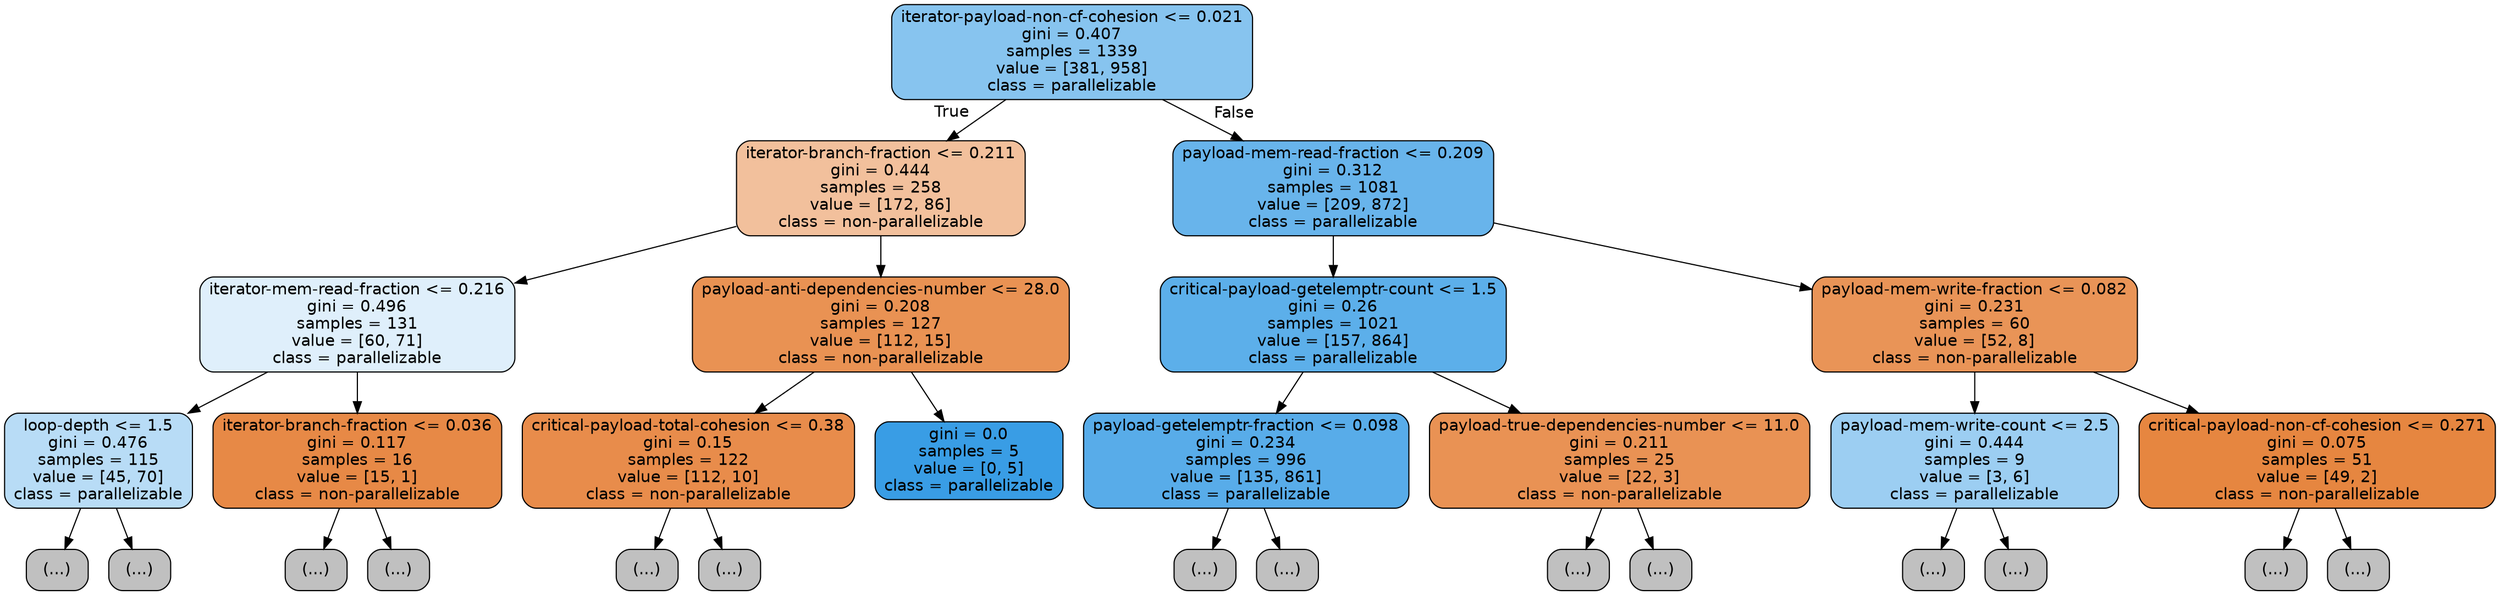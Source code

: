 digraph Tree {
node [shape=box, style="filled, rounded", color="black", fontname=helvetica] ;
edge [fontname=helvetica] ;
0 [label="iterator-payload-non-cf-cohesion <= 0.021\ngini = 0.407\nsamples = 1339\nvalue = [381, 958]\nclass = parallelizable", fillcolor="#399de59a"] ;
1 [label="iterator-branch-fraction <= 0.211\ngini = 0.444\nsamples = 258\nvalue = [172, 86]\nclass = non-parallelizable", fillcolor="#e581397f"] ;
0 -> 1 [labeldistance=2.5, labelangle=45, headlabel="True"] ;
2 [label="iterator-mem-read-fraction <= 0.216\ngini = 0.496\nsamples = 131\nvalue = [60, 71]\nclass = parallelizable", fillcolor="#399de528"] ;
1 -> 2 ;
3 [label="loop-depth <= 1.5\ngini = 0.476\nsamples = 115\nvalue = [45, 70]\nclass = parallelizable", fillcolor="#399de55b"] ;
2 -> 3 ;
4 [label="(...)", fillcolor="#C0C0C0"] ;
3 -> 4 ;
19 [label="(...)", fillcolor="#C0C0C0"] ;
3 -> 19 ;
34 [label="iterator-branch-fraction <= 0.036\ngini = 0.117\nsamples = 16\nvalue = [15, 1]\nclass = non-parallelizable", fillcolor="#e58139ee"] ;
2 -> 34 ;
35 [label="(...)", fillcolor="#C0C0C0"] ;
34 -> 35 ;
36 [label="(...)", fillcolor="#C0C0C0"] ;
34 -> 36 ;
37 [label="payload-anti-dependencies-number <= 28.0\ngini = 0.208\nsamples = 127\nvalue = [112, 15]\nclass = non-parallelizable", fillcolor="#e58139dd"] ;
1 -> 37 ;
38 [label="critical-payload-total-cohesion <= 0.38\ngini = 0.15\nsamples = 122\nvalue = [112, 10]\nclass = non-parallelizable", fillcolor="#e58139e8"] ;
37 -> 38 ;
39 [label="(...)", fillcolor="#C0C0C0"] ;
38 -> 39 ;
46 [label="(...)", fillcolor="#C0C0C0"] ;
38 -> 46 ;
55 [label="gini = 0.0\nsamples = 5\nvalue = [0, 5]\nclass = parallelizable", fillcolor="#399de5ff"] ;
37 -> 55 ;
56 [label="payload-mem-read-fraction <= 0.209\ngini = 0.312\nsamples = 1081\nvalue = [209, 872]\nclass = parallelizable", fillcolor="#399de5c2"] ;
0 -> 56 [labeldistance=2.5, labelangle=-45, headlabel="False"] ;
57 [label="critical-payload-getelemptr-count <= 1.5\ngini = 0.26\nsamples = 1021\nvalue = [157, 864]\nclass = parallelizable", fillcolor="#399de5d1"] ;
56 -> 57 ;
58 [label="payload-getelemptr-fraction <= 0.098\ngini = 0.234\nsamples = 996\nvalue = [135, 861]\nclass = parallelizable", fillcolor="#399de5d7"] ;
57 -> 58 ;
59 [label="(...)", fillcolor="#C0C0C0"] ;
58 -> 59 ;
60 [label="(...)", fillcolor="#C0C0C0"] ;
58 -> 60 ;
193 [label="payload-true-dependencies-number <= 11.0\ngini = 0.211\nsamples = 25\nvalue = [22, 3]\nclass = non-parallelizable", fillcolor="#e58139dc"] ;
57 -> 193 ;
194 [label="(...)", fillcolor="#C0C0C0"] ;
193 -> 194 ;
195 [label="(...)", fillcolor="#C0C0C0"] ;
193 -> 195 ;
198 [label="payload-mem-write-fraction <= 0.082\ngini = 0.231\nsamples = 60\nvalue = [52, 8]\nclass = non-parallelizable", fillcolor="#e58139d8"] ;
56 -> 198 ;
199 [label="payload-mem-write-count <= 2.5\ngini = 0.444\nsamples = 9\nvalue = [3, 6]\nclass = parallelizable", fillcolor="#399de57f"] ;
198 -> 199 ;
200 [label="(...)", fillcolor="#C0C0C0"] ;
199 -> 200 ;
201 [label="(...)", fillcolor="#C0C0C0"] ;
199 -> 201 ;
204 [label="critical-payload-non-cf-cohesion <= 0.271\ngini = 0.075\nsamples = 51\nvalue = [49, 2]\nclass = non-parallelizable", fillcolor="#e58139f5"] ;
198 -> 204 ;
205 [label="(...)", fillcolor="#C0C0C0"] ;
204 -> 205 ;
210 [label="(...)", fillcolor="#C0C0C0"] ;
204 -> 210 ;
}
